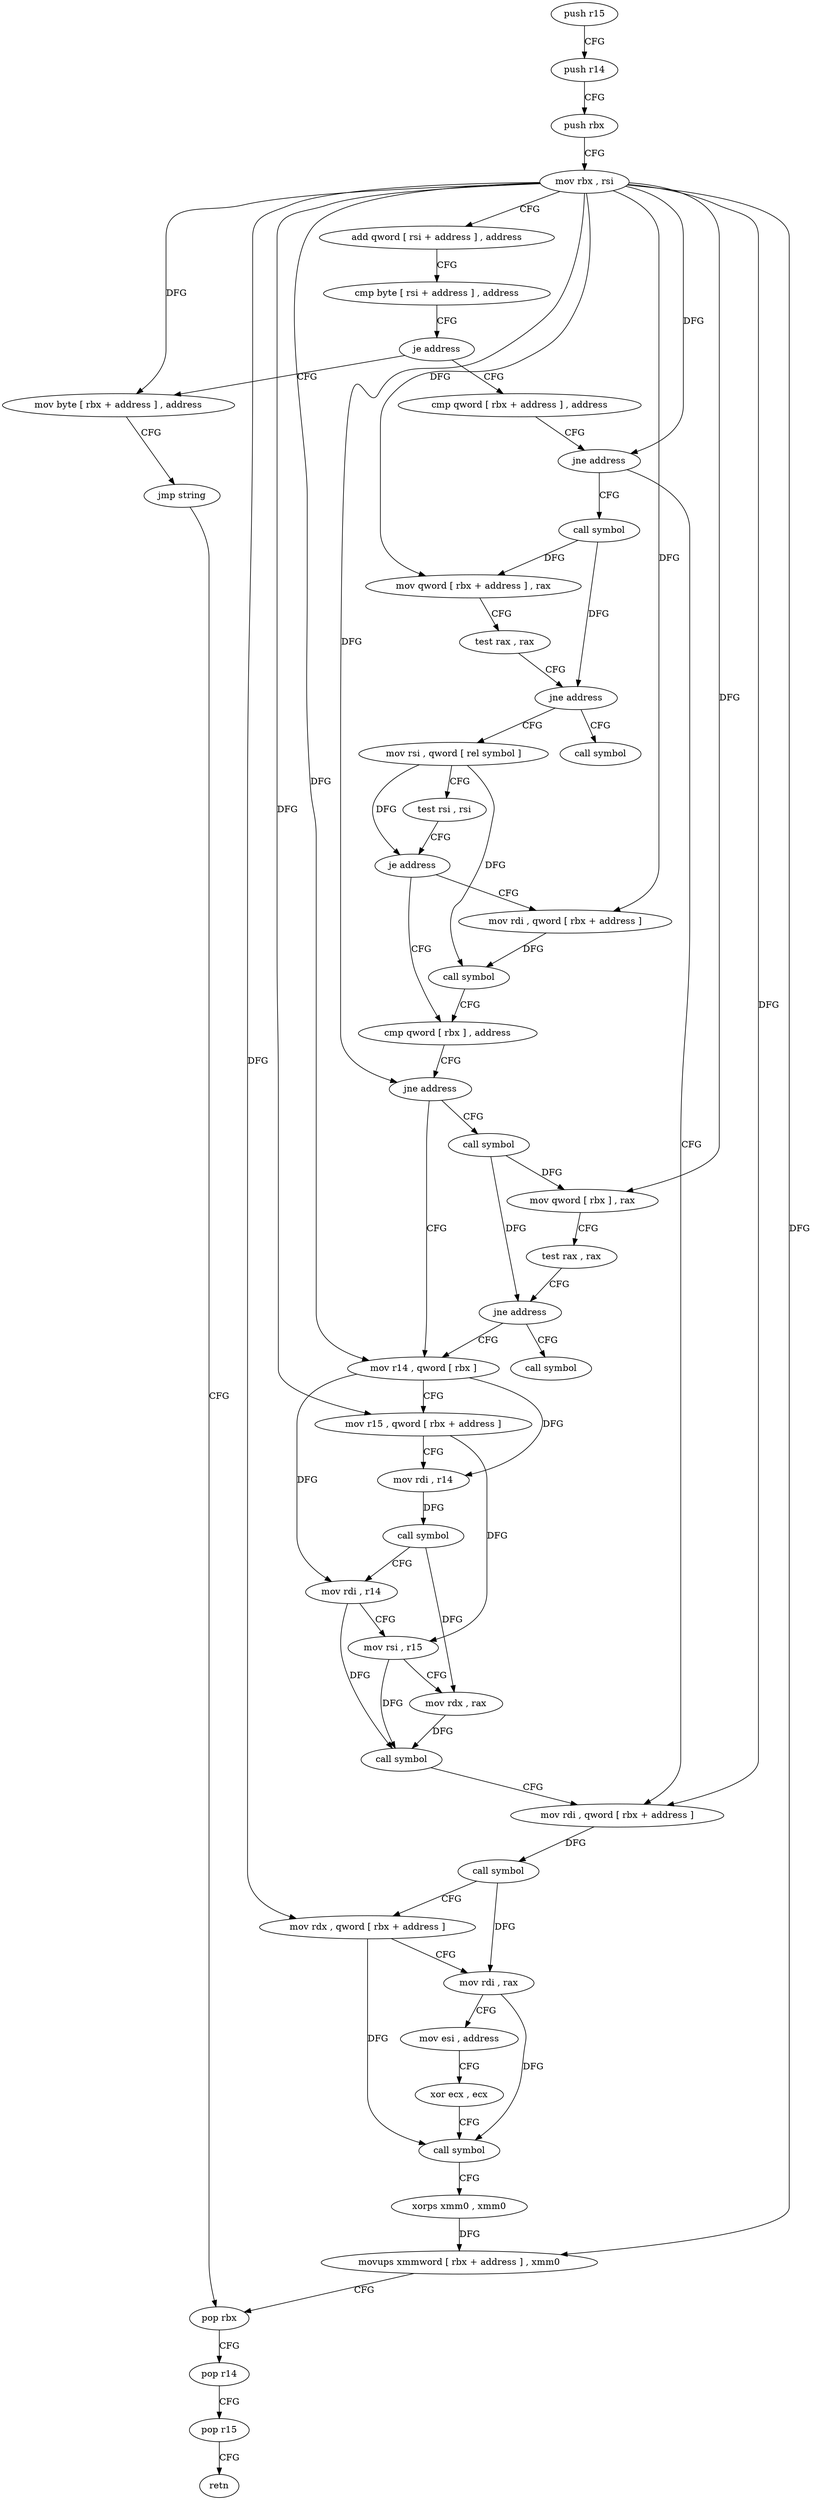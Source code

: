 digraph "func" {
"4217184" [label = "push r15" ]
"4217186" [label = "push r14" ]
"4217188" [label = "push rbx" ]
"4217189" [label = "mov rbx , rsi" ]
"4217192" [label = "add qword [ rsi + address ] , address" ]
"4217197" [label = "cmp byte [ rsi + address ] , address" ]
"4217201" [label = "je address" ]
"4217212" [label = "cmp qword [ rbx + address ] , address" ]
"4217203" [label = "mov byte [ rbx + address ] , address" ]
"4217217" [label = "jne address" ]
"4217312" [label = "mov rdi , qword [ rbx + address ]" ]
"4217219" [label = "call symbol" ]
"4217207" [label = "jmp string" ]
"4217347" [label = "pop rbx" ]
"4217316" [label = "call symbol" ]
"4217321" [label = "mov rdx , qword [ rbx + address ]" ]
"4217325" [label = "mov rdi , rax" ]
"4217328" [label = "mov esi , address" ]
"4217333" [label = "xor ecx , ecx" ]
"4217335" [label = "call symbol" ]
"4217340" [label = "xorps xmm0 , xmm0" ]
"4217343" [label = "movups xmmword [ rbx + address ] , xmm0" ]
"4217224" [label = "mov qword [ rbx + address ] , rax" ]
"4217228" [label = "test rax , rax" ]
"4217231" [label = "jne address" ]
"4217238" [label = "mov rsi , qword [ rel symbol ]" ]
"4217233" [label = "call symbol" ]
"4217348" [label = "pop r14" ]
"4217350" [label = "pop r15" ]
"4217352" [label = "retn" ]
"4217245" [label = "test rsi , rsi" ]
"4217248" [label = "je address" ]
"4217259" [label = "cmp qword [ rbx ] , address" ]
"4217250" [label = "mov rdi , qword [ rbx + address ]" ]
"4217263" [label = "jne address" ]
"4217283" [label = "mov r14 , qword [ rbx ]" ]
"4217265" [label = "call symbol" ]
"4217254" [label = "call symbol" ]
"4217286" [label = "mov r15 , qword [ rbx + address ]" ]
"4217290" [label = "mov rdi , r14" ]
"4217293" [label = "call symbol" ]
"4217298" [label = "mov rdi , r14" ]
"4217301" [label = "mov rsi , r15" ]
"4217304" [label = "mov rdx , rax" ]
"4217307" [label = "call symbol" ]
"4217270" [label = "mov qword [ rbx ] , rax" ]
"4217273" [label = "test rax , rax" ]
"4217276" [label = "jne address" ]
"4217278" [label = "call symbol" ]
"4217184" -> "4217186" [ label = "CFG" ]
"4217186" -> "4217188" [ label = "CFG" ]
"4217188" -> "4217189" [ label = "CFG" ]
"4217189" -> "4217192" [ label = "CFG" ]
"4217189" -> "4217217" [ label = "DFG" ]
"4217189" -> "4217203" [ label = "DFG" ]
"4217189" -> "4217312" [ label = "DFG" ]
"4217189" -> "4217321" [ label = "DFG" ]
"4217189" -> "4217343" [ label = "DFG" ]
"4217189" -> "4217224" [ label = "DFG" ]
"4217189" -> "4217263" [ label = "DFG" ]
"4217189" -> "4217250" [ label = "DFG" ]
"4217189" -> "4217283" [ label = "DFG" ]
"4217189" -> "4217286" [ label = "DFG" ]
"4217189" -> "4217270" [ label = "DFG" ]
"4217192" -> "4217197" [ label = "CFG" ]
"4217197" -> "4217201" [ label = "CFG" ]
"4217201" -> "4217212" [ label = "CFG" ]
"4217201" -> "4217203" [ label = "CFG" ]
"4217212" -> "4217217" [ label = "CFG" ]
"4217203" -> "4217207" [ label = "CFG" ]
"4217217" -> "4217312" [ label = "CFG" ]
"4217217" -> "4217219" [ label = "CFG" ]
"4217312" -> "4217316" [ label = "DFG" ]
"4217219" -> "4217224" [ label = "DFG" ]
"4217219" -> "4217231" [ label = "DFG" ]
"4217207" -> "4217347" [ label = "CFG" ]
"4217347" -> "4217348" [ label = "CFG" ]
"4217316" -> "4217321" [ label = "CFG" ]
"4217316" -> "4217325" [ label = "DFG" ]
"4217321" -> "4217325" [ label = "CFG" ]
"4217321" -> "4217335" [ label = "DFG" ]
"4217325" -> "4217328" [ label = "CFG" ]
"4217325" -> "4217335" [ label = "DFG" ]
"4217328" -> "4217333" [ label = "CFG" ]
"4217333" -> "4217335" [ label = "CFG" ]
"4217335" -> "4217340" [ label = "CFG" ]
"4217340" -> "4217343" [ label = "DFG" ]
"4217343" -> "4217347" [ label = "CFG" ]
"4217224" -> "4217228" [ label = "CFG" ]
"4217228" -> "4217231" [ label = "CFG" ]
"4217231" -> "4217238" [ label = "CFG" ]
"4217231" -> "4217233" [ label = "CFG" ]
"4217238" -> "4217245" [ label = "CFG" ]
"4217238" -> "4217248" [ label = "DFG" ]
"4217238" -> "4217254" [ label = "DFG" ]
"4217348" -> "4217350" [ label = "CFG" ]
"4217350" -> "4217352" [ label = "CFG" ]
"4217245" -> "4217248" [ label = "CFG" ]
"4217248" -> "4217259" [ label = "CFG" ]
"4217248" -> "4217250" [ label = "CFG" ]
"4217259" -> "4217263" [ label = "CFG" ]
"4217250" -> "4217254" [ label = "DFG" ]
"4217263" -> "4217283" [ label = "CFG" ]
"4217263" -> "4217265" [ label = "CFG" ]
"4217283" -> "4217286" [ label = "CFG" ]
"4217283" -> "4217290" [ label = "DFG" ]
"4217283" -> "4217298" [ label = "DFG" ]
"4217265" -> "4217270" [ label = "DFG" ]
"4217265" -> "4217276" [ label = "DFG" ]
"4217254" -> "4217259" [ label = "CFG" ]
"4217286" -> "4217290" [ label = "CFG" ]
"4217286" -> "4217301" [ label = "DFG" ]
"4217290" -> "4217293" [ label = "DFG" ]
"4217293" -> "4217298" [ label = "CFG" ]
"4217293" -> "4217304" [ label = "DFG" ]
"4217298" -> "4217301" [ label = "CFG" ]
"4217298" -> "4217307" [ label = "DFG" ]
"4217301" -> "4217304" [ label = "CFG" ]
"4217301" -> "4217307" [ label = "DFG" ]
"4217304" -> "4217307" [ label = "DFG" ]
"4217307" -> "4217312" [ label = "CFG" ]
"4217270" -> "4217273" [ label = "CFG" ]
"4217273" -> "4217276" [ label = "CFG" ]
"4217276" -> "4217283" [ label = "CFG" ]
"4217276" -> "4217278" [ label = "CFG" ]
}
